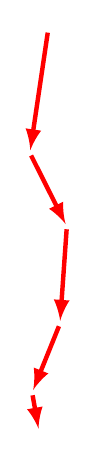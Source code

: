 \begin{tikzpicture}

 \begin{scope}[rotate=10]

\coordinate (A1) at (0.5,0);
\coordinate (A2) at (0,-1.5); 
\coordinate (A3) at (0.3,-2.5); 
\coordinate (A4) at (0,-3.7);
\coordinate (A5) at (-0.5,-4.5);

\coordinate (A6) at (-0.5,-5);

\foreach \i in {1,...,5}{
\pgfmathsetmacro\ii{\i +1}
\pgfmathresult{\ii}{\i+1}
\draw [->,>=latex,ultra thick,red,shorten >=1pt,shorten <=1pt] (A\i) -- (A\ii);
}

\end{scope}

\end{tikzpicture}
